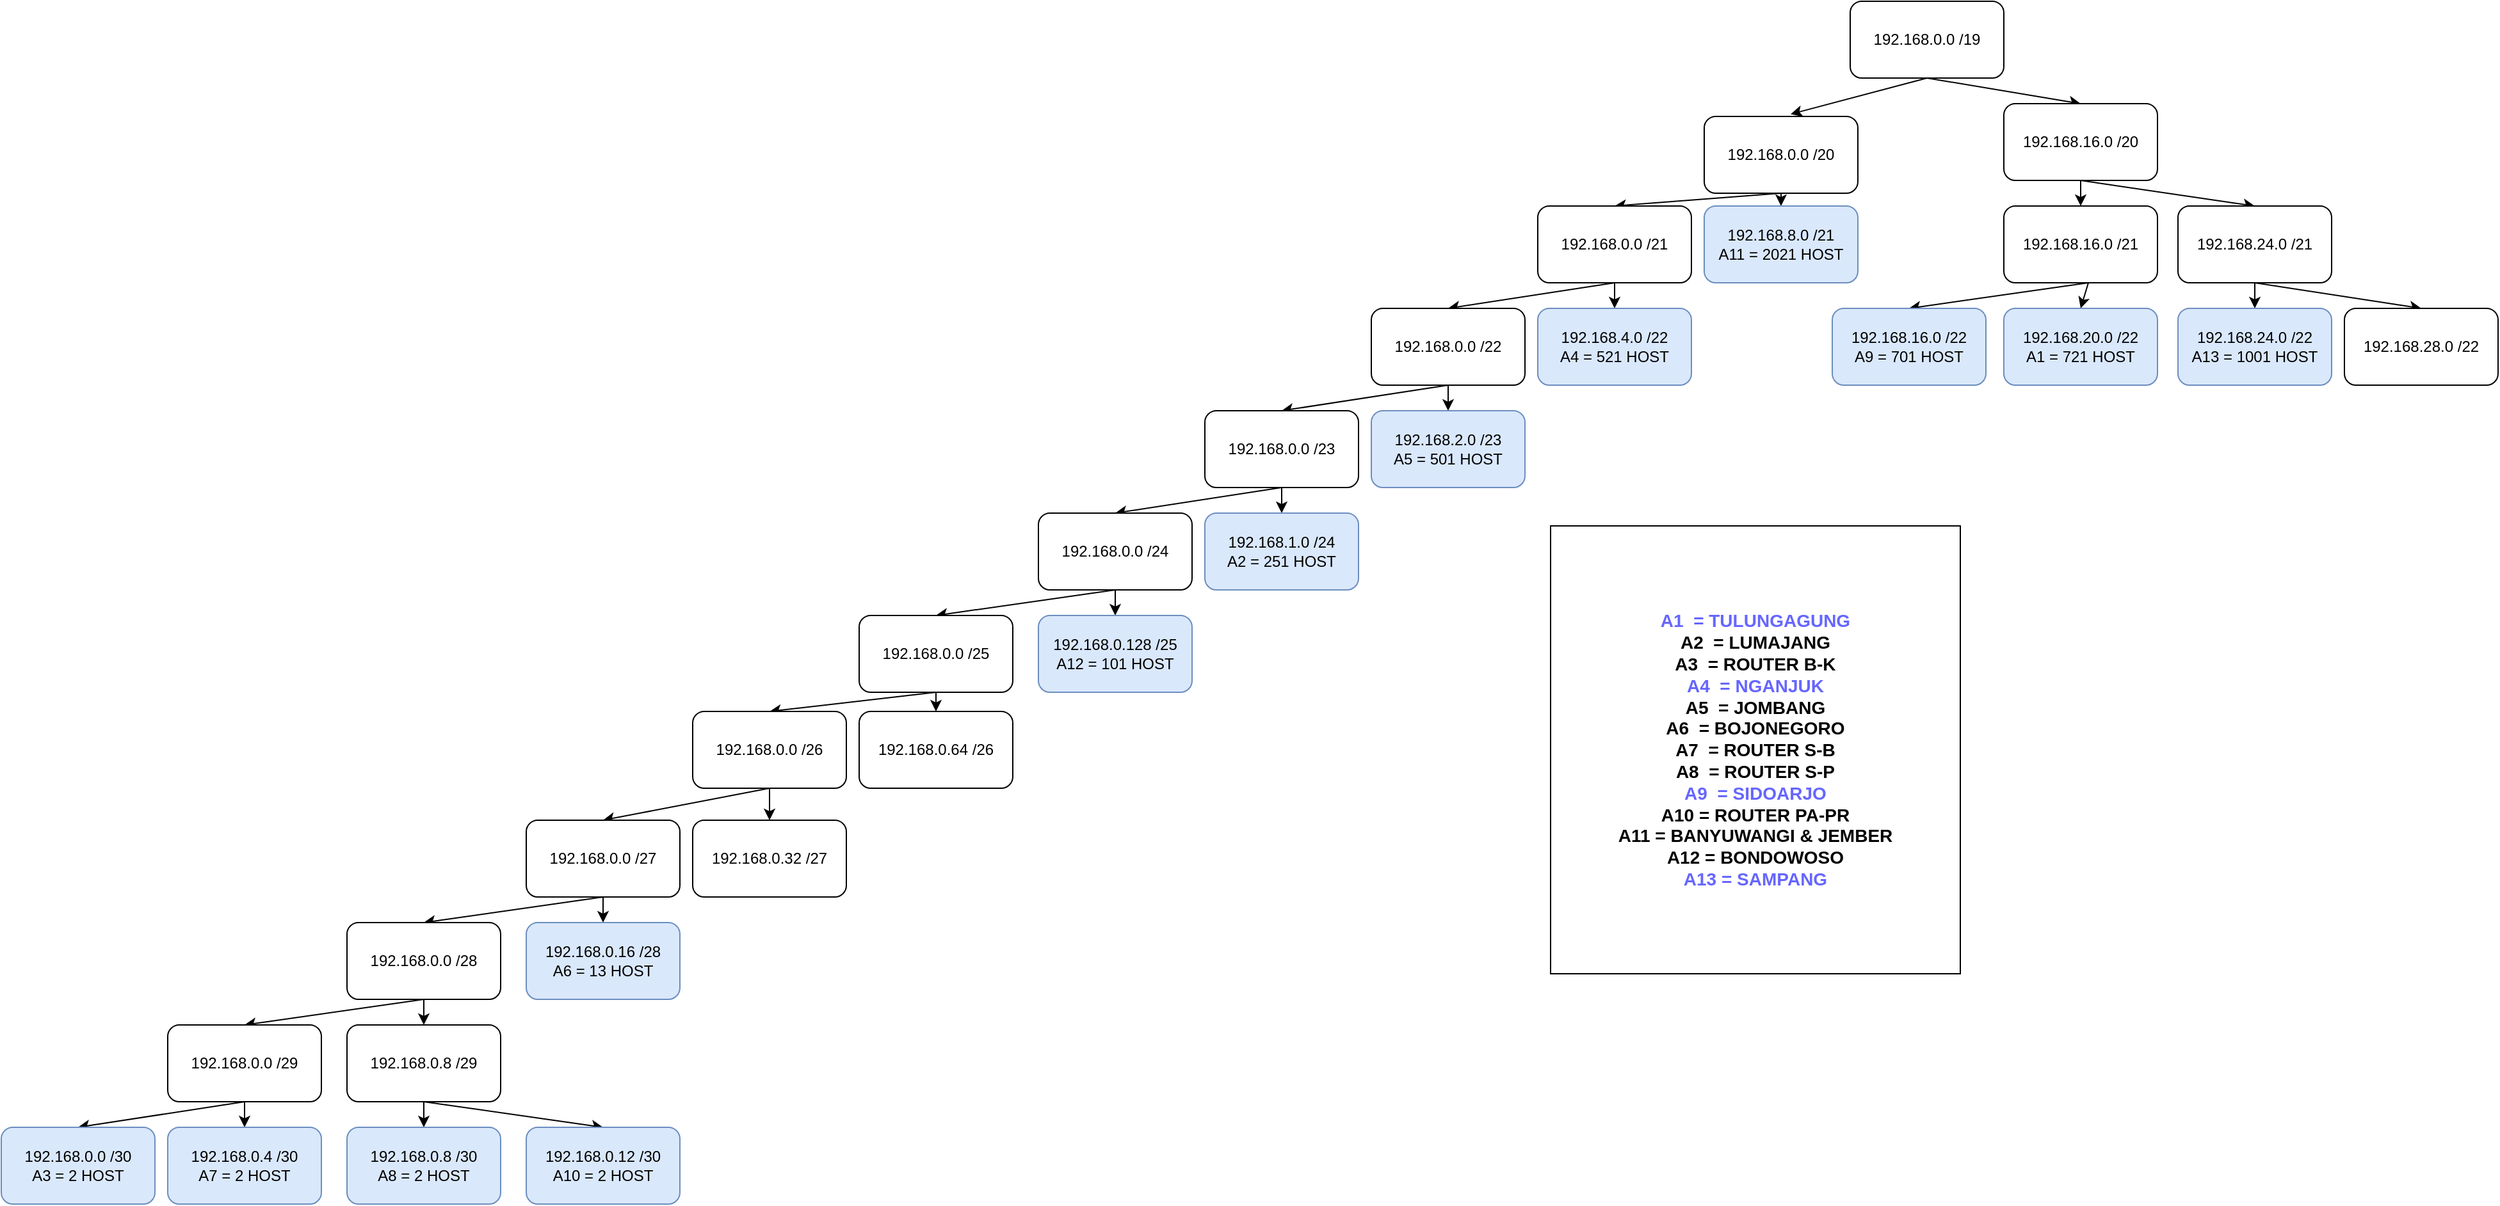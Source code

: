 <mxfile version="14.0.1" type="device"><diagram id="GUREqxfV-aOQpsrDUQm-" name="Page-1"><mxGraphModel dx="3015" dy="1068" grid="1" gridSize="10" guides="1" tooltips="1" connect="1" arrows="1" fold="1" page="1" pageScale="1" pageWidth="1100" pageHeight="850" math="0" shadow="0"><root><mxCell id="0"/><mxCell id="1" parent="0"/><mxCell id="xKtCrbgP2a5V0Zq4Xo4t-4" style="rounded=0;orthogonalLoop=1;jettySize=auto;html=1;exitX=0.5;exitY=1;exitDx=0;exitDy=0;entryX=0.563;entryY=-0.03;entryDx=0;entryDy=0;entryPerimeter=0;" parent="1" source="xKtCrbgP2a5V0Zq4Xo4t-1" target="xKtCrbgP2a5V0Zq4Xo4t-2" edge="1"><mxGeometry relative="1" as="geometry"/></mxCell><mxCell id="xKtCrbgP2a5V0Zq4Xo4t-6" style="edgeStyle=none;rounded=0;orthogonalLoop=1;jettySize=auto;html=1;exitX=0.5;exitY=1;exitDx=0;exitDy=0;entryX=0.5;entryY=0;entryDx=0;entryDy=0;strokeColor=#000000;" parent="1" source="xKtCrbgP2a5V0Zq4Xo4t-1" target="xKtCrbgP2a5V0Zq4Xo4t-3" edge="1"><mxGeometry relative="1" as="geometry"/></mxCell><mxCell id="xKtCrbgP2a5V0Zq4Xo4t-1" value="192.168.0.0 /19" style="rounded=1;whiteSpace=wrap;html=1;" parent="1" vertex="1"><mxGeometry x="354" width="120" height="60" as="geometry"/></mxCell><mxCell id="xKtCrbgP2a5V0Zq4Xo4t-11" style="edgeStyle=none;rounded=0;orthogonalLoop=1;jettySize=auto;html=1;exitX=0.5;exitY=1;exitDx=0;exitDy=0;entryX=0.5;entryY=0;entryDx=0;entryDy=0;strokeColor=#000000;" parent="1" source="xKtCrbgP2a5V0Zq4Xo4t-2" edge="1"><mxGeometry relative="1" as="geometry"><mxPoint x="300" y="160" as="targetPoint"/></mxGeometry></mxCell><mxCell id="xKtCrbgP2a5V0Zq4Xo4t-12" style="edgeStyle=none;rounded=0;orthogonalLoop=1;jettySize=auto;html=1;exitX=0.5;exitY=1;exitDx=0;exitDy=0;entryX=0.5;entryY=0;entryDx=0;entryDy=0;strokeColor=#000000;" parent="1" source="xKtCrbgP2a5V0Zq4Xo4t-2" target="xKtCrbgP2a5V0Zq4Xo4t-7" edge="1"><mxGeometry relative="1" as="geometry"/></mxCell><mxCell id="xKtCrbgP2a5V0Zq4Xo4t-2" value="192.168.0.0 /20" style="rounded=1;whiteSpace=wrap;html=1;" parent="1" vertex="1"><mxGeometry x="240" y="90" width="120" height="60" as="geometry"/></mxCell><mxCell id="xKtCrbgP2a5V0Zq4Xo4t-13" style="edgeStyle=none;rounded=0;orthogonalLoop=1;jettySize=auto;html=1;exitX=0.5;exitY=1;exitDx=0;exitDy=0;entryX=0.45;entryY=0;entryDx=0;entryDy=0;entryPerimeter=0;strokeColor=#000000;" parent="1" source="xKtCrbgP2a5V0Zq4Xo4t-3" edge="1"><mxGeometry relative="1" as="geometry"><mxPoint x="534" y="160" as="targetPoint"/></mxGeometry></mxCell><mxCell id="xKtCrbgP2a5V0Zq4Xo4t-14" style="edgeStyle=none;rounded=0;orthogonalLoop=1;jettySize=auto;html=1;exitX=0.5;exitY=1;exitDx=0;exitDy=0;entryX=0.5;entryY=0;entryDx=0;entryDy=0;strokeColor=#000000;" parent="1" source="xKtCrbgP2a5V0Zq4Xo4t-3" target="xKtCrbgP2a5V0Zq4Xo4t-10" edge="1"><mxGeometry relative="1" as="geometry"/></mxCell><mxCell id="xKtCrbgP2a5V0Zq4Xo4t-3" value="192.168.16.0 /20" style="rounded=1;whiteSpace=wrap;html=1;" parent="1" vertex="1"><mxGeometry x="474" y="80" width="120" height="60" as="geometry"/></mxCell><mxCell id="xKtCrbgP2a5V0Zq4Xo4t-18" style="edgeStyle=none;rounded=0;orthogonalLoop=1;jettySize=auto;html=1;exitX=0.5;exitY=1;exitDx=0;exitDy=0;entryX=0.5;entryY=0;entryDx=0;entryDy=0;strokeColor=#000000;" parent="1" source="xKtCrbgP2a5V0Zq4Xo4t-7" target="xKtCrbgP2a5V0Zq4Xo4t-16" edge="1"><mxGeometry relative="1" as="geometry"/></mxCell><mxCell id="xKtCrbgP2a5V0Zq4Xo4t-19" style="edgeStyle=none;rounded=0;orthogonalLoop=1;jettySize=auto;html=1;exitX=0.5;exitY=1;exitDx=0;exitDy=0;entryX=0.5;entryY=0;entryDx=0;entryDy=0;strokeColor=#000000;" parent="1" source="xKtCrbgP2a5V0Zq4Xo4t-7" target="xKtCrbgP2a5V0Zq4Xo4t-17" edge="1"><mxGeometry relative="1" as="geometry"/></mxCell><mxCell id="xKtCrbgP2a5V0Zq4Xo4t-7" value="192.168.0.0 /21" style="rounded=1;whiteSpace=wrap;html=1;" parent="1" vertex="1"><mxGeometry x="110" y="160" width="120" height="60" as="geometry"/></mxCell><mxCell id="xKtCrbgP2a5V0Zq4Xo4t-58" style="edgeStyle=none;rounded=0;orthogonalLoop=1;jettySize=auto;html=1;entryX=0.5;entryY=0;entryDx=0;entryDy=0;strokeColor=#000000;" parent="1" target="xKtCrbgP2a5V0Zq4Xo4t-56" edge="1"><mxGeometry relative="1" as="geometry"><mxPoint x="540" y="220" as="sourcePoint"/></mxGeometry></mxCell><mxCell id="xKtCrbgP2a5V0Zq4Xo4t-59" style="edgeStyle=none;rounded=0;orthogonalLoop=1;jettySize=auto;html=1;exitX=0.5;exitY=1;exitDx=0;exitDy=0;entryX=0.5;entryY=0;entryDx=0;entryDy=0;strokeColor=#000000;" parent="1" target="xKtCrbgP2a5V0Zq4Xo4t-57" edge="1"><mxGeometry relative="1" as="geometry"><mxPoint x="540" y="220" as="sourcePoint"/></mxGeometry></mxCell><mxCell id="xKtCrbgP2a5V0Zq4Xo4t-64" style="edgeStyle=none;rounded=0;orthogonalLoop=1;jettySize=auto;html=1;exitX=0.5;exitY=1;exitDx=0;exitDy=0;strokeColor=#000000;" parent="1" source="xKtCrbgP2a5V0Zq4Xo4t-10" target="xKtCrbgP2a5V0Zq4Xo4t-62" edge="1"><mxGeometry relative="1" as="geometry"/></mxCell><mxCell id="xKtCrbgP2a5V0Zq4Xo4t-65" style="edgeStyle=none;rounded=0;orthogonalLoop=1;jettySize=auto;html=1;exitX=0.5;exitY=1;exitDx=0;exitDy=0;entryX=0.5;entryY=0;entryDx=0;entryDy=0;strokeColor=#000000;" parent="1" source="xKtCrbgP2a5V0Zq4Xo4t-10" target="xKtCrbgP2a5V0Zq4Xo4t-63" edge="1"><mxGeometry relative="1" as="geometry"/></mxCell><mxCell id="xKtCrbgP2a5V0Zq4Xo4t-10" value="192.168.24.0 /21" style="rounded=1;whiteSpace=wrap;html=1;" parent="1" vertex="1"><mxGeometry x="610" y="160" width="120" height="60" as="geometry"/></mxCell><mxCell id="xKtCrbgP2a5V0Zq4Xo4t-16" value="192.168.4.0 /22&lt;br&gt;A4&amp;nbsp;= 521 HOST" style="rounded=1;whiteSpace=wrap;html=1;fillColor=#dae8fc;strokeColor=#6c8ebf;" parent="1" vertex="1"><mxGeometry x="110" y="240" width="120" height="60" as="geometry"/></mxCell><mxCell id="xKtCrbgP2a5V0Zq4Xo4t-22" style="edgeStyle=none;rounded=0;orthogonalLoop=1;jettySize=auto;html=1;exitX=0.5;exitY=1;exitDx=0;exitDy=0;entryX=0.5;entryY=0;entryDx=0;entryDy=0;strokeColor=#000000;" parent="1" source="xKtCrbgP2a5V0Zq4Xo4t-17" target="xKtCrbgP2a5V0Zq4Xo4t-20" edge="1"><mxGeometry relative="1" as="geometry"/></mxCell><mxCell id="xKtCrbgP2a5V0Zq4Xo4t-23" style="edgeStyle=none;rounded=0;orthogonalLoop=1;jettySize=auto;html=1;exitX=0.5;exitY=1;exitDx=0;exitDy=0;entryX=0.5;entryY=0;entryDx=0;entryDy=0;strokeColor=#000000;" parent="1" source="xKtCrbgP2a5V0Zq4Xo4t-17" target="xKtCrbgP2a5V0Zq4Xo4t-21" edge="1"><mxGeometry relative="1" as="geometry"/></mxCell><mxCell id="xKtCrbgP2a5V0Zq4Xo4t-17" value="192.168.0.0 /22" style="rounded=1;whiteSpace=wrap;html=1;" parent="1" vertex="1"><mxGeometry x="-20" y="240" width="120" height="60" as="geometry"/></mxCell><mxCell id="xKtCrbgP2a5V0Zq4Xo4t-20" value="192.168.2.0 /23&lt;br&gt;A5&amp;nbsp;= 501 HOST" style="rounded=1;whiteSpace=wrap;html=1;fillColor=#dae8fc;strokeColor=#6c8ebf;" parent="1" vertex="1"><mxGeometry x="-20" y="320" width="120" height="60" as="geometry"/></mxCell><mxCell id="xKtCrbgP2a5V0Zq4Xo4t-26" style="edgeStyle=none;rounded=0;orthogonalLoop=1;jettySize=auto;html=1;exitX=0.5;exitY=1;exitDx=0;exitDy=0;entryX=0.5;entryY=0;entryDx=0;entryDy=0;strokeColor=#000000;" parent="1" source="xKtCrbgP2a5V0Zq4Xo4t-21" target="xKtCrbgP2a5V0Zq4Xo4t-24" edge="1"><mxGeometry relative="1" as="geometry"/></mxCell><mxCell id="xKtCrbgP2a5V0Zq4Xo4t-27" style="edgeStyle=none;rounded=0;orthogonalLoop=1;jettySize=auto;html=1;exitX=0.5;exitY=1;exitDx=0;exitDy=0;entryX=0.5;entryY=0;entryDx=0;entryDy=0;strokeColor=#000000;" parent="1" source="xKtCrbgP2a5V0Zq4Xo4t-21" target="xKtCrbgP2a5V0Zq4Xo4t-25" edge="1"><mxGeometry relative="1" as="geometry"/></mxCell><mxCell id="xKtCrbgP2a5V0Zq4Xo4t-21" value="192.168.0.0 /23" style="rounded=1;whiteSpace=wrap;html=1;" parent="1" vertex="1"><mxGeometry x="-150" y="320" width="120" height="60" as="geometry"/></mxCell><mxCell id="xKtCrbgP2a5V0Zq4Xo4t-24" value="192.168.1.0 /24&lt;br&gt;A2&amp;nbsp;= 251 HOST" style="rounded=1;whiteSpace=wrap;html=1;fillColor=#dae8fc;strokeColor=#6c8ebf;" parent="1" vertex="1"><mxGeometry x="-150" y="400" width="120" height="60" as="geometry"/></mxCell><mxCell id="xKtCrbgP2a5V0Zq4Xo4t-30" style="edgeStyle=none;rounded=0;orthogonalLoop=1;jettySize=auto;html=1;exitX=0.5;exitY=1;exitDx=0;exitDy=0;entryX=0.5;entryY=0;entryDx=0;entryDy=0;strokeColor=#000000;" parent="1" source="xKtCrbgP2a5V0Zq4Xo4t-25" target="xKtCrbgP2a5V0Zq4Xo4t-28" edge="1"><mxGeometry relative="1" as="geometry"/></mxCell><mxCell id="xKtCrbgP2a5V0Zq4Xo4t-31" style="edgeStyle=none;rounded=0;orthogonalLoop=1;jettySize=auto;html=1;exitX=0.5;exitY=1;exitDx=0;exitDy=0;entryX=0.5;entryY=0;entryDx=0;entryDy=0;strokeColor=#000000;" parent="1" source="xKtCrbgP2a5V0Zq4Xo4t-25" target="xKtCrbgP2a5V0Zq4Xo4t-29" edge="1"><mxGeometry relative="1" as="geometry"/></mxCell><mxCell id="xKtCrbgP2a5V0Zq4Xo4t-25" value="192.168.0.0 /24" style="rounded=1;whiteSpace=wrap;html=1;" parent="1" vertex="1"><mxGeometry x="-280" y="400" width="120" height="60" as="geometry"/></mxCell><mxCell id="xKtCrbgP2a5V0Zq4Xo4t-28" value="192.168.0.128 /25&lt;br&gt;A12&amp;nbsp;= 101 HOST" style="rounded=1;whiteSpace=wrap;html=1;fillColor=#dae8fc;strokeColor=#6c8ebf;" parent="1" vertex="1"><mxGeometry x="-280" y="480" width="120" height="60" as="geometry"/></mxCell><mxCell id="xKtCrbgP2a5V0Zq4Xo4t-34" style="edgeStyle=none;rounded=0;orthogonalLoop=1;jettySize=auto;html=1;exitX=0.5;exitY=1;exitDx=0;exitDy=0;entryX=0.5;entryY=0;entryDx=0;entryDy=0;strokeColor=#000000;" parent="1" source="xKtCrbgP2a5V0Zq4Xo4t-29" target="xKtCrbgP2a5V0Zq4Xo4t-32" edge="1"><mxGeometry relative="1" as="geometry"/></mxCell><mxCell id="xKtCrbgP2a5V0Zq4Xo4t-35" style="edgeStyle=none;rounded=0;orthogonalLoop=1;jettySize=auto;html=1;exitX=0.5;exitY=1;exitDx=0;exitDy=0;entryX=0.5;entryY=0;entryDx=0;entryDy=0;strokeColor=#000000;" parent="1" source="xKtCrbgP2a5V0Zq4Xo4t-29" target="xKtCrbgP2a5V0Zq4Xo4t-33" edge="1"><mxGeometry relative="1" as="geometry"/></mxCell><mxCell id="xKtCrbgP2a5V0Zq4Xo4t-29" value="192.168.0.0 /25" style="rounded=1;whiteSpace=wrap;html=1;" parent="1" vertex="1"><mxGeometry x="-420" y="480" width="120" height="60" as="geometry"/></mxCell><mxCell id="xKtCrbgP2a5V0Zq4Xo4t-32" value="192.168.0.64 /26" style="rounded=1;whiteSpace=wrap;html=1;" parent="1" vertex="1"><mxGeometry x="-420" y="555" width="120" height="60" as="geometry"/></mxCell><mxCell id="xKtCrbgP2a5V0Zq4Xo4t-38" style="edgeStyle=none;rounded=0;orthogonalLoop=1;jettySize=auto;html=1;exitX=0.5;exitY=1;exitDx=0;exitDy=0;strokeColor=#000000;" parent="1" source="xKtCrbgP2a5V0Zq4Xo4t-33" target="xKtCrbgP2a5V0Zq4Xo4t-36" edge="1"><mxGeometry relative="1" as="geometry"/></mxCell><mxCell id="xKtCrbgP2a5V0Zq4Xo4t-39" style="edgeStyle=none;rounded=0;orthogonalLoop=1;jettySize=auto;html=1;exitX=0.5;exitY=1;exitDx=0;exitDy=0;entryX=0.5;entryY=0;entryDx=0;entryDy=0;strokeColor=#000000;" parent="1" source="xKtCrbgP2a5V0Zq4Xo4t-33" target="xKtCrbgP2a5V0Zq4Xo4t-37" edge="1"><mxGeometry relative="1" as="geometry"/></mxCell><mxCell id="xKtCrbgP2a5V0Zq4Xo4t-33" value="192.168.0.0 /26" style="rounded=1;whiteSpace=wrap;html=1;" parent="1" vertex="1"><mxGeometry x="-550" y="555" width="120" height="60" as="geometry"/></mxCell><mxCell id="xKtCrbgP2a5V0Zq4Xo4t-36" value="192.168.0.32 /27" style="rounded=1;whiteSpace=wrap;html=1;" parent="1" vertex="1"><mxGeometry x="-550" y="640" width="120" height="60" as="geometry"/></mxCell><mxCell id="xKtCrbgP2a5V0Zq4Xo4t-42" style="edgeStyle=none;rounded=0;orthogonalLoop=1;jettySize=auto;html=1;exitX=0.5;exitY=1;exitDx=0;exitDy=0;entryX=0.5;entryY=0;entryDx=0;entryDy=0;strokeColor=#000000;" parent="1" source="xKtCrbgP2a5V0Zq4Xo4t-37" target="xKtCrbgP2a5V0Zq4Xo4t-40" edge="1"><mxGeometry relative="1" as="geometry"/></mxCell><mxCell id="xKtCrbgP2a5V0Zq4Xo4t-43" style="edgeStyle=none;rounded=0;orthogonalLoop=1;jettySize=auto;html=1;exitX=0.5;exitY=1;exitDx=0;exitDy=0;entryX=0.5;entryY=0;entryDx=0;entryDy=0;strokeColor=#000000;" parent="1" source="xKtCrbgP2a5V0Zq4Xo4t-37" target="xKtCrbgP2a5V0Zq4Xo4t-41" edge="1"><mxGeometry relative="1" as="geometry"/></mxCell><mxCell id="xKtCrbgP2a5V0Zq4Xo4t-37" value="192.168.0.0 /27" style="rounded=1;whiteSpace=wrap;html=1;" parent="1" vertex="1"><mxGeometry x="-680" y="640" width="120" height="60" as="geometry"/></mxCell><mxCell id="xKtCrbgP2a5V0Zq4Xo4t-40" value="192.168.0.16 /28&lt;br&gt;A6&amp;nbsp;= 13 HOST" style="rounded=1;whiteSpace=wrap;html=1;fillColor=#dae8fc;strokeColor=#6c8ebf;" parent="1" vertex="1"><mxGeometry x="-680" y="720" width="120" height="60" as="geometry"/></mxCell><mxCell id="xKtCrbgP2a5V0Zq4Xo4t-46" style="edgeStyle=none;rounded=0;orthogonalLoop=1;jettySize=auto;html=1;exitX=0.5;exitY=1;exitDx=0;exitDy=0;entryX=0.5;entryY=0;entryDx=0;entryDy=0;strokeColor=#000000;" parent="1" source="xKtCrbgP2a5V0Zq4Xo4t-41" target="xKtCrbgP2a5V0Zq4Xo4t-44" edge="1"><mxGeometry relative="1" as="geometry"/></mxCell><mxCell id="xKtCrbgP2a5V0Zq4Xo4t-47" style="edgeStyle=none;rounded=0;orthogonalLoop=1;jettySize=auto;html=1;exitX=0.5;exitY=1;exitDx=0;exitDy=0;entryX=0.5;entryY=0;entryDx=0;entryDy=0;strokeColor=#000000;" parent="1" source="xKtCrbgP2a5V0Zq4Xo4t-41" target="xKtCrbgP2a5V0Zq4Xo4t-45" edge="1"><mxGeometry relative="1" as="geometry"/></mxCell><mxCell id="xKtCrbgP2a5V0Zq4Xo4t-41" value="192.168.0.0 /28" style="rounded=1;whiteSpace=wrap;html=1;" parent="1" vertex="1"><mxGeometry x="-820" y="720" width="120" height="60" as="geometry"/></mxCell><mxCell id="xKtCrbgP2a5V0Zq4Xo4t-54" style="edgeStyle=none;rounded=0;orthogonalLoop=1;jettySize=auto;html=1;exitX=0.5;exitY=1;exitDx=0;exitDy=0;entryX=0.5;entryY=0;entryDx=0;entryDy=0;strokeColor=#000000;" parent="1" source="xKtCrbgP2a5V0Zq4Xo4t-44" target="xKtCrbgP2a5V0Zq4Xo4t-52" edge="1"><mxGeometry relative="1" as="geometry"/></mxCell><mxCell id="xKtCrbgP2a5V0Zq4Xo4t-55" style="edgeStyle=none;rounded=0;orthogonalLoop=1;jettySize=auto;html=1;exitX=0.5;exitY=1;exitDx=0;exitDy=0;entryX=0.5;entryY=0;entryDx=0;entryDy=0;strokeColor=#000000;" parent="1" source="xKtCrbgP2a5V0Zq4Xo4t-44" target="xKtCrbgP2a5V0Zq4Xo4t-53" edge="1"><mxGeometry relative="1" as="geometry"/></mxCell><mxCell id="xKtCrbgP2a5V0Zq4Xo4t-44" value="192.168.0.8 /29" style="rounded=1;whiteSpace=wrap;html=1;" parent="1" vertex="1"><mxGeometry x="-820" y="800" width="120" height="60" as="geometry"/></mxCell><mxCell id="xKtCrbgP2a5V0Zq4Xo4t-50" style="edgeStyle=none;rounded=0;orthogonalLoop=1;jettySize=auto;html=1;exitX=0.5;exitY=1;exitDx=0;exitDy=0;entryX=0.5;entryY=0;entryDx=0;entryDy=0;strokeColor=#000000;" parent="1" source="xKtCrbgP2a5V0Zq4Xo4t-45" target="xKtCrbgP2a5V0Zq4Xo4t-48" edge="1"><mxGeometry relative="1" as="geometry"/></mxCell><mxCell id="xKtCrbgP2a5V0Zq4Xo4t-51" style="edgeStyle=none;rounded=0;orthogonalLoop=1;jettySize=auto;html=1;exitX=0.5;exitY=1;exitDx=0;exitDy=0;entryX=0.5;entryY=0;entryDx=0;entryDy=0;strokeColor=#000000;" parent="1" source="xKtCrbgP2a5V0Zq4Xo4t-45" target="xKtCrbgP2a5V0Zq4Xo4t-49" edge="1"><mxGeometry relative="1" as="geometry"/></mxCell><mxCell id="xKtCrbgP2a5V0Zq4Xo4t-45" value="192.168.0.0 /29" style="rounded=1;whiteSpace=wrap;html=1;" parent="1" vertex="1"><mxGeometry x="-960" y="800" width="120" height="60" as="geometry"/></mxCell><mxCell id="xKtCrbgP2a5V0Zq4Xo4t-48" value="192.168.0.4 /30&lt;br&gt;A7&amp;nbsp;= 2 HOST" style="rounded=1;whiteSpace=wrap;html=1;fillColor=#dae8fc;strokeColor=#6c8ebf;" parent="1" vertex="1"><mxGeometry x="-960" y="880" width="120" height="60" as="geometry"/></mxCell><mxCell id="xKtCrbgP2a5V0Zq4Xo4t-49" value="192.168.0.0 /30&lt;br&gt;A3 = 2 HOST" style="rounded=1;whiteSpace=wrap;html=1;fillColor=#dae8fc;strokeColor=#6c8ebf;" parent="1" vertex="1"><mxGeometry x="-1090" y="880" width="120" height="60" as="geometry"/></mxCell><mxCell id="xKtCrbgP2a5V0Zq4Xo4t-52" value="192.168.0.8 /30&lt;br&gt;A8&amp;nbsp;= 2 HOST" style="rounded=1;whiteSpace=wrap;html=1;fillColor=#dae8fc;strokeColor=#6c8ebf;" parent="1" vertex="1"><mxGeometry x="-820" y="880" width="120" height="60" as="geometry"/></mxCell><mxCell id="xKtCrbgP2a5V0Zq4Xo4t-53" value="192.168.0.12 /30&lt;br&gt;A10&amp;nbsp;= 2 HOST" style="rounded=1;whiteSpace=wrap;html=1;fillColor=#dae8fc;strokeColor=#6c8ebf;" parent="1" vertex="1"><mxGeometry x="-680" y="880" width="120" height="60" as="geometry"/></mxCell><mxCell id="xKtCrbgP2a5V0Zq4Xo4t-56" value="192.168.16.0 /22&lt;br&gt;A9&amp;nbsp;= 701 HOST" style="rounded=1;whiteSpace=wrap;html=1;fillColor=#dae8fc;strokeColor=#6c8ebf;" parent="1" vertex="1"><mxGeometry x="340" y="240" width="120" height="60" as="geometry"/></mxCell><mxCell id="xKtCrbgP2a5V0Zq4Xo4t-57" value="192.168.20.0 /22&lt;br&gt;A1&amp;nbsp;= 721 HOST" style="rounded=1;whiteSpace=wrap;html=1;fillColor=#dae8fc;strokeColor=#6c8ebf;" parent="1" vertex="1"><mxGeometry x="474" y="240" width="120" height="60" as="geometry"/></mxCell><mxCell id="xKtCrbgP2a5V0Zq4Xo4t-62" value="192.168.24.0 /22&lt;br&gt;A13&amp;nbsp;= 1001 HOST" style="rounded=1;whiteSpace=wrap;html=1;fillColor=#dae8fc;strokeColor=#6c8ebf;" parent="1" vertex="1"><mxGeometry x="610" y="240" width="120" height="60" as="geometry"/></mxCell><mxCell id="xKtCrbgP2a5V0Zq4Xo4t-63" value="192.168.28.0 /22" style="rounded=1;whiteSpace=wrap;html=1;" parent="1" vertex="1"><mxGeometry x="740" y="240" width="120" height="60" as="geometry"/></mxCell><mxCell id="J6z3UBois33HoDPbAlTC-1" value="192.168.8.0 /21&lt;br&gt;A11&amp;nbsp;= 2021 HOST" style="rounded=1;whiteSpace=wrap;html=1;fillColor=#dae8fc;strokeColor=#6c8ebf;" parent="1" vertex="1"><mxGeometry x="240" y="160" width="120" height="60" as="geometry"/></mxCell><mxCell id="J6z3UBois33HoDPbAlTC-2" value="192.168.16.0 /21" style="rounded=1;whiteSpace=wrap;html=1;" parent="1" vertex="1"><mxGeometry x="474" y="160" width="120" height="60" as="geometry"/></mxCell><mxCell id="D9leB-Jg0mNUkQamDWar-4" value="&lt;font style=&quot;font-size: 14px&quot;&gt;&lt;b&gt;&lt;font color=&quot;#6666ff&quot;&gt;A1&amp;nbsp; = TULUNGAGUNG&lt;/font&gt;&lt;br&gt;A2&amp;nbsp; = LUMAJANG&lt;br&gt;A3&amp;nbsp; = ROUTER B-K&lt;br&gt;&lt;font color=&quot;#6666ff&quot;&gt;A4&amp;nbsp; = NGANJUK&lt;/font&gt;&lt;br&gt;A5&amp;nbsp; = JOMBANG&lt;br&gt;A6&amp;nbsp; = BOJONEGORO&lt;br&gt;A7&amp;nbsp; = ROUTER S-B&lt;br&gt;A8&amp;nbsp; = ROUTER S-P&lt;br&gt;&lt;font color=&quot;#6666ff&quot;&gt;A9&amp;nbsp; = SIDOARJO&lt;/font&gt;&lt;br&gt;A10 = ROUTER PA-PR&lt;br&gt;A11 = BANYUWANGI &amp;amp; JEMBER&lt;br&gt;A12 = BONDOWOSO&lt;br&gt;&lt;font color=&quot;#6666ff&quot;&gt;A13 = SAMPANG&lt;/font&gt;&lt;/b&gt;&lt;/font&gt;" style="rounded=0;whiteSpace=wrap;html=1;rotation=0;" parent="1" vertex="1"><mxGeometry x="120" y="410" width="320" height="350" as="geometry"/></mxCell></root></mxGraphModel></diagram></mxfile>